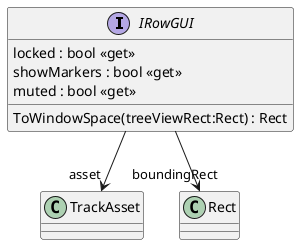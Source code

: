@startuml
interface IRowGUI {
    locked : bool <<get>>
    showMarkers : bool <<get>>
    muted : bool <<get>>
    ToWindowSpace(treeViewRect:Rect) : Rect
}
IRowGUI --> "asset" TrackAsset
IRowGUI --> "boundingRect" Rect
@enduml
